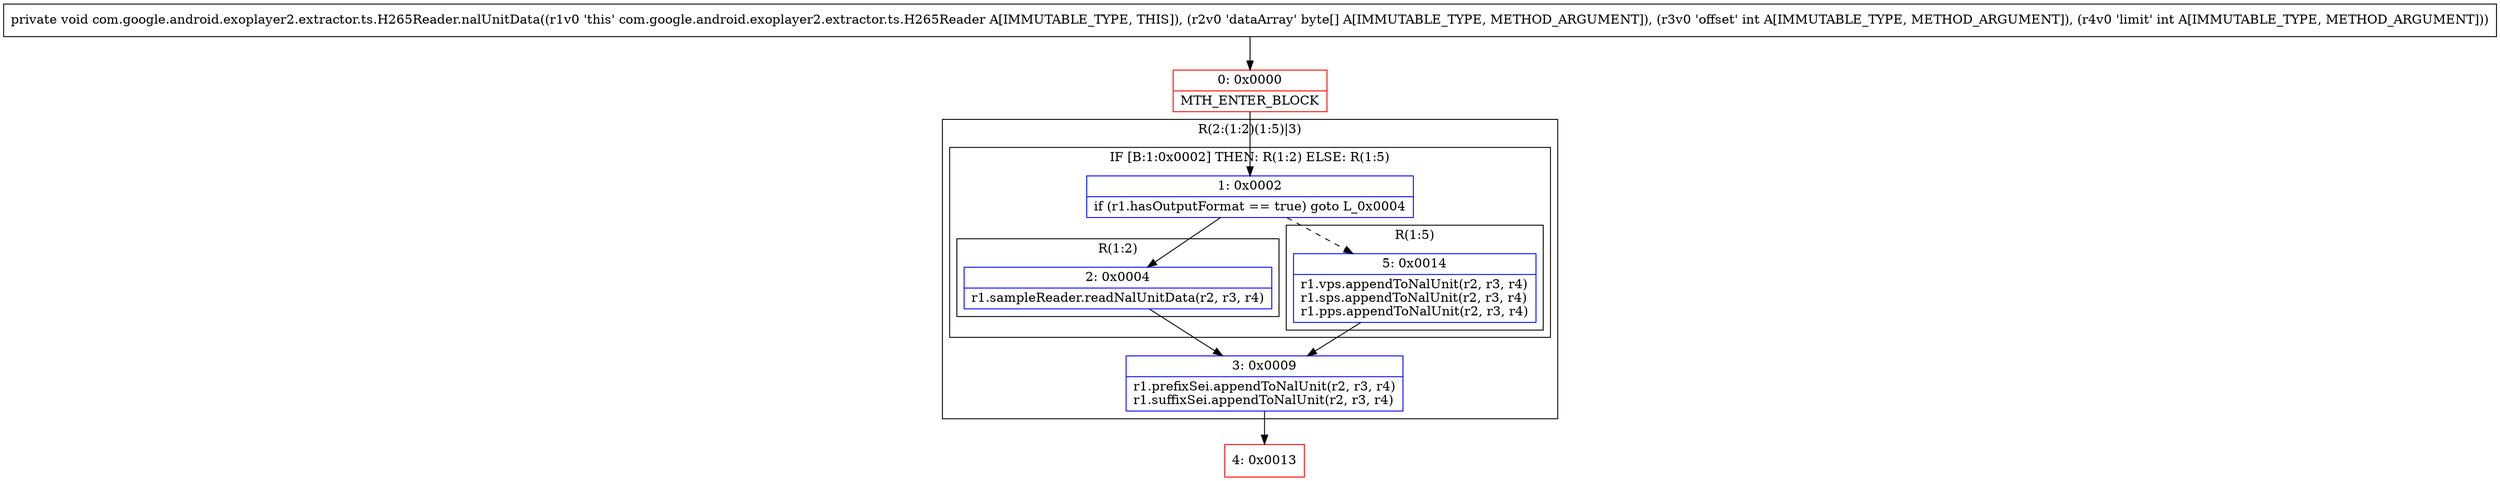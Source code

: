 digraph "CFG forcom.google.android.exoplayer2.extractor.ts.H265Reader.nalUnitData([BII)V" {
subgraph cluster_Region_1802707330 {
label = "R(2:(1:2)(1:5)|3)";
node [shape=record,color=blue];
subgraph cluster_IfRegion_716621664 {
label = "IF [B:1:0x0002] THEN: R(1:2) ELSE: R(1:5)";
node [shape=record,color=blue];
Node_1 [shape=record,label="{1\:\ 0x0002|if (r1.hasOutputFormat == true) goto L_0x0004\l}"];
subgraph cluster_Region_99655127 {
label = "R(1:2)";
node [shape=record,color=blue];
Node_2 [shape=record,label="{2\:\ 0x0004|r1.sampleReader.readNalUnitData(r2, r3, r4)\l}"];
}
subgraph cluster_Region_993081109 {
label = "R(1:5)";
node [shape=record,color=blue];
Node_5 [shape=record,label="{5\:\ 0x0014|r1.vps.appendToNalUnit(r2, r3, r4)\lr1.sps.appendToNalUnit(r2, r3, r4)\lr1.pps.appendToNalUnit(r2, r3, r4)\l}"];
}
}
Node_3 [shape=record,label="{3\:\ 0x0009|r1.prefixSei.appendToNalUnit(r2, r3, r4)\lr1.suffixSei.appendToNalUnit(r2, r3, r4)\l}"];
}
Node_0 [shape=record,color=red,label="{0\:\ 0x0000|MTH_ENTER_BLOCK\l}"];
Node_4 [shape=record,color=red,label="{4\:\ 0x0013}"];
MethodNode[shape=record,label="{private void com.google.android.exoplayer2.extractor.ts.H265Reader.nalUnitData((r1v0 'this' com.google.android.exoplayer2.extractor.ts.H265Reader A[IMMUTABLE_TYPE, THIS]), (r2v0 'dataArray' byte[] A[IMMUTABLE_TYPE, METHOD_ARGUMENT]), (r3v0 'offset' int A[IMMUTABLE_TYPE, METHOD_ARGUMENT]), (r4v0 'limit' int A[IMMUTABLE_TYPE, METHOD_ARGUMENT])) }"];
MethodNode -> Node_0;
Node_1 -> Node_2;
Node_1 -> Node_5[style=dashed];
Node_2 -> Node_3;
Node_5 -> Node_3;
Node_3 -> Node_4;
Node_0 -> Node_1;
}

